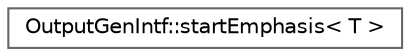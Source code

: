 digraph "Graphical Class Hierarchy"
{
 // INTERACTIVE_SVG=YES
 // LATEX_PDF_SIZE
  bgcolor="transparent";
  edge [fontname=Helvetica,fontsize=10,labelfontname=Helvetica,labelfontsize=10];
  node [fontname=Helvetica,fontsize=10,shape=box,height=0.2,width=0.4];
  rankdir="LR";
  Node0 [label="OutputGenIntf::startEmphasis\< T \>",height=0.2,width=0.4,color="grey40", fillcolor="white", style="filled",URL="$d6/d71/struct_output_gen_intf_1_1start_emphasis.html",tooltip=" "];
}
